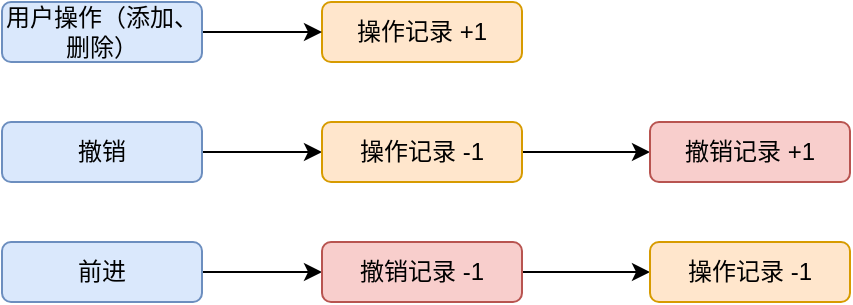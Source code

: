 <mxfile version="13.9.2" type="github">
  <diagram id="clshMpUAv822s9wzOZFy" name="第 1 页">
    <mxGraphModel dx="946" dy="431" grid="1" gridSize="10" guides="1" tooltips="1" connect="1" arrows="1" fold="1" page="1" pageScale="1" pageWidth="827" pageHeight="1169" math="0" shadow="0">
      <root>
        <mxCell id="0" />
        <mxCell id="1" parent="0" />
        <mxCell id="a9g0jNBp4a8jI0eQQurz-1" value="操作记录 +1" style="rounded=1;whiteSpace=wrap;html=1;fillColor=#ffe6cc;strokeColor=#d79b00;" vertex="1" parent="1">
          <mxGeometry x="250" y="180" width="100" height="30" as="geometry" />
        </mxCell>
        <mxCell id="a9g0jNBp4a8jI0eQQurz-4" value="" style="edgeStyle=orthogonalEdgeStyle;rounded=0;orthogonalLoop=1;jettySize=auto;html=1;" edge="1" parent="1" source="a9g0jNBp4a8jI0eQQurz-3" target="a9g0jNBp4a8jI0eQQurz-1">
          <mxGeometry relative="1" as="geometry" />
        </mxCell>
        <mxCell id="a9g0jNBp4a8jI0eQQurz-3" value="用户操作（添加、删除）" style="rounded=1;whiteSpace=wrap;html=1;fillColor=#dae8fc;strokeColor=#6c8ebf;" vertex="1" parent="1">
          <mxGeometry x="90" y="180" width="100" height="30" as="geometry" />
        </mxCell>
        <mxCell id="a9g0jNBp4a8jI0eQQurz-28" value="" style="edgeStyle=orthogonalEdgeStyle;rounded=0;orthogonalLoop=1;jettySize=auto;html=1;" edge="1" parent="1" source="a9g0jNBp4a8jI0eQQurz-21" target="a9g0jNBp4a8jI0eQQurz-22">
          <mxGeometry relative="1" as="geometry" />
        </mxCell>
        <mxCell id="a9g0jNBp4a8jI0eQQurz-21" value="撤销" style="rounded=1;whiteSpace=wrap;html=1;fillColor=#dae8fc;strokeColor=#6c8ebf;" vertex="1" parent="1">
          <mxGeometry x="90" y="240" width="100" height="30" as="geometry" />
        </mxCell>
        <mxCell id="a9g0jNBp4a8jI0eQQurz-29" value="" style="edgeStyle=orthogonalEdgeStyle;rounded=0;orthogonalLoop=1;jettySize=auto;html=1;" edge="1" parent="1" source="a9g0jNBp4a8jI0eQQurz-22" target="a9g0jNBp4a8jI0eQQurz-23">
          <mxGeometry relative="1" as="geometry" />
        </mxCell>
        <mxCell id="a9g0jNBp4a8jI0eQQurz-22" value="操作记录 -1" style="rounded=1;whiteSpace=wrap;html=1;fillColor=#ffe6cc;strokeColor=#d79b00;" vertex="1" parent="1">
          <mxGeometry x="250" y="240" width="100" height="30" as="geometry" />
        </mxCell>
        <mxCell id="a9g0jNBp4a8jI0eQQurz-23" value="撤销记录 +1" style="rounded=1;whiteSpace=wrap;html=1;fillColor=#f8cecc;strokeColor=#b85450;" vertex="1" parent="1">
          <mxGeometry x="414" y="240" width="100" height="30" as="geometry" />
        </mxCell>
        <mxCell id="a9g0jNBp4a8jI0eQQurz-30" value="" style="edgeStyle=orthogonalEdgeStyle;rounded=0;orthogonalLoop=1;jettySize=auto;html=1;" edge="1" parent="1" source="a9g0jNBp4a8jI0eQQurz-24" target="a9g0jNBp4a8jI0eQQurz-25">
          <mxGeometry relative="1" as="geometry" />
        </mxCell>
        <mxCell id="a9g0jNBp4a8jI0eQQurz-24" value="前进" style="rounded=1;whiteSpace=wrap;html=1;fillColor=#dae8fc;strokeColor=#6c8ebf;" vertex="1" parent="1">
          <mxGeometry x="90" y="300" width="100" height="30" as="geometry" />
        </mxCell>
        <mxCell id="a9g0jNBp4a8jI0eQQurz-31" value="" style="edgeStyle=orthogonalEdgeStyle;rounded=0;orthogonalLoop=1;jettySize=auto;html=1;" edge="1" parent="1" source="a9g0jNBp4a8jI0eQQurz-25" target="a9g0jNBp4a8jI0eQQurz-26">
          <mxGeometry relative="1" as="geometry" />
        </mxCell>
        <mxCell id="a9g0jNBp4a8jI0eQQurz-25" value="撤销记录 -1" style="rounded=1;whiteSpace=wrap;html=1;fillColor=#f8cecc;strokeColor=#b85450;" vertex="1" parent="1">
          <mxGeometry x="250" y="300" width="100" height="30" as="geometry" />
        </mxCell>
        <mxCell id="a9g0jNBp4a8jI0eQQurz-26" value="操作记录 -1" style="rounded=1;whiteSpace=wrap;html=1;fillColor=#ffe6cc;strokeColor=#d79b00;" vertex="1" parent="1">
          <mxGeometry x="414" y="300" width="100" height="30" as="geometry" />
        </mxCell>
      </root>
    </mxGraphModel>
  </diagram>
</mxfile>
